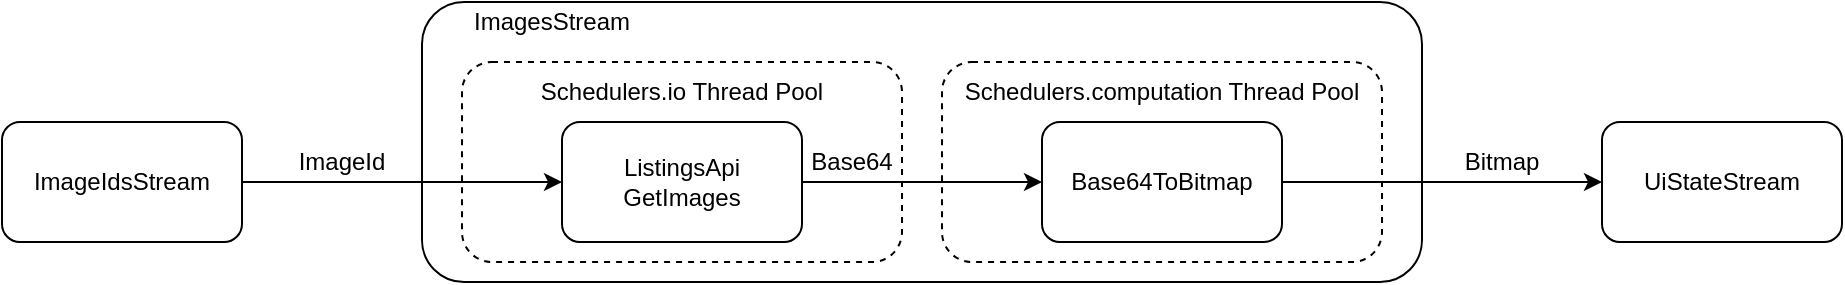 <mxfile>
    <diagram id="WY9ITLfWl17MfPur2EN1" name="Page-1">
        <mxGraphModel dx="996" dy="548" grid="1" gridSize="10" guides="1" tooltips="1" connect="1" arrows="1" fold="1" page="1" pageScale="1" pageWidth="2000" pageHeight="2000" math="0" shadow="0">
            <root>
                <mxCell id="0"/>
                <mxCell id="1" parent="0"/>
                <mxCell id="11" value="" style="rounded=1;whiteSpace=wrap;html=1;fillColor=none;dashed=1;" vertex="1" parent="1">
                    <mxGeometry x="1070" y="1010" width="220" height="100" as="geometry"/>
                </mxCell>
                <mxCell id="5" value="" style="rounded=1;whiteSpace=wrap;html=1;fillColor=none;" vertex="1" parent="1">
                    <mxGeometry x="810" y="980" width="500" height="140" as="geometry"/>
                </mxCell>
                <mxCell id="9" value="" style="rounded=1;whiteSpace=wrap;html=1;fillColor=none;dashed=1;" vertex="1" parent="1">
                    <mxGeometry x="830" y="1010" width="220" height="100" as="geometry"/>
                </mxCell>
                <mxCell id="2" value="ImageIdsStream" style="rounded=1;whiteSpace=wrap;html=1;fillColor=none;" vertex="1" parent="1">
                    <mxGeometry x="600" y="1040" width="120" height="60" as="geometry"/>
                </mxCell>
                <mxCell id="4" value="UiStateStream" style="rounded=1;whiteSpace=wrap;html=1;fillColor=none;" vertex="1" parent="1">
                    <mxGeometry x="1400" y="1040" width="120" height="60" as="geometry"/>
                </mxCell>
                <mxCell id="6" value="ImagesStream" style="text;html=1;strokeColor=none;fillColor=none;align=center;verticalAlign=middle;whiteSpace=wrap;rounded=0;" vertex="1" parent="1">
                    <mxGeometry x="830" y="980" width="90" height="20" as="geometry"/>
                </mxCell>
                <mxCell id="7" value="ListingsApi&lt;br&gt;GetImages" style="rounded=1;whiteSpace=wrap;html=1;fillColor=none;" vertex="1" parent="1">
                    <mxGeometry x="880" y="1040" width="120" height="60" as="geometry"/>
                </mxCell>
                <mxCell id="8" value="Base64ToBitmap" style="rounded=1;whiteSpace=wrap;html=1;fillColor=none;" vertex="1" parent="1">
                    <mxGeometry x="1120" y="1040" width="120" height="60" as="geometry"/>
                </mxCell>
                <mxCell id="10" value="Schedulers.io Thread Pool" style="text;html=1;strokeColor=none;fillColor=none;align=center;verticalAlign=middle;whiteSpace=wrap;rounded=0;" vertex="1" parent="1">
                    <mxGeometry x="840" y="1010" width="200" height="30" as="geometry"/>
                </mxCell>
                <mxCell id="12" value="Schedulers.computation Thread Pool" style="text;html=1;strokeColor=none;fillColor=none;align=center;verticalAlign=middle;whiteSpace=wrap;rounded=0;" vertex="1" parent="1">
                    <mxGeometry x="1080" y="1010" width="200" height="30" as="geometry"/>
                </mxCell>
                <mxCell id="14" value="" style="endArrow=classic;html=1;" edge="1" parent="1" source="2" target="7">
                    <mxGeometry width="50" height="50" relative="1" as="geometry">
                        <mxPoint x="770" y="1180" as="sourcePoint"/>
                        <mxPoint x="820" y="1130" as="targetPoint"/>
                    </mxGeometry>
                </mxCell>
                <mxCell id="15" value="" style="endArrow=classic;html=1;" edge="1" parent="1" source="7" target="8">
                    <mxGeometry width="50" height="50" relative="1" as="geometry">
                        <mxPoint x="800" y="1080" as="sourcePoint"/>
                        <mxPoint x="890" y="1080" as="targetPoint"/>
                    </mxGeometry>
                </mxCell>
                <mxCell id="16" value="" style="endArrow=classic;html=1;" edge="1" parent="1" source="8" target="4">
                    <mxGeometry width="50" height="50" relative="1" as="geometry">
                        <mxPoint x="800" y="1080" as="sourcePoint"/>
                        <mxPoint x="890" y="1080" as="targetPoint"/>
                    </mxGeometry>
                </mxCell>
                <mxCell id="17" value="Bitmap" style="text;html=1;strokeColor=none;fillColor=none;align=center;verticalAlign=middle;whiteSpace=wrap;rounded=0;dashed=1;" vertex="1" parent="1">
                    <mxGeometry x="1310" y="1050" width="80" height="20" as="geometry"/>
                </mxCell>
                <mxCell id="18" value="ImageId" style="text;html=1;strokeColor=none;fillColor=none;align=center;verticalAlign=middle;whiteSpace=wrap;rounded=0;dashed=1;" vertex="1" parent="1">
                    <mxGeometry x="730" y="1050" width="80" height="20" as="geometry"/>
                </mxCell>
                <mxCell id="19" value="Base64" style="text;html=1;strokeColor=none;fillColor=none;align=center;verticalAlign=middle;whiteSpace=wrap;rounded=0;dashed=1;" vertex="1" parent="1">
                    <mxGeometry x="1000" y="1050" width="50" height="20" as="geometry"/>
                </mxCell>
            </root>
        </mxGraphModel>
    </diagram>
</mxfile>